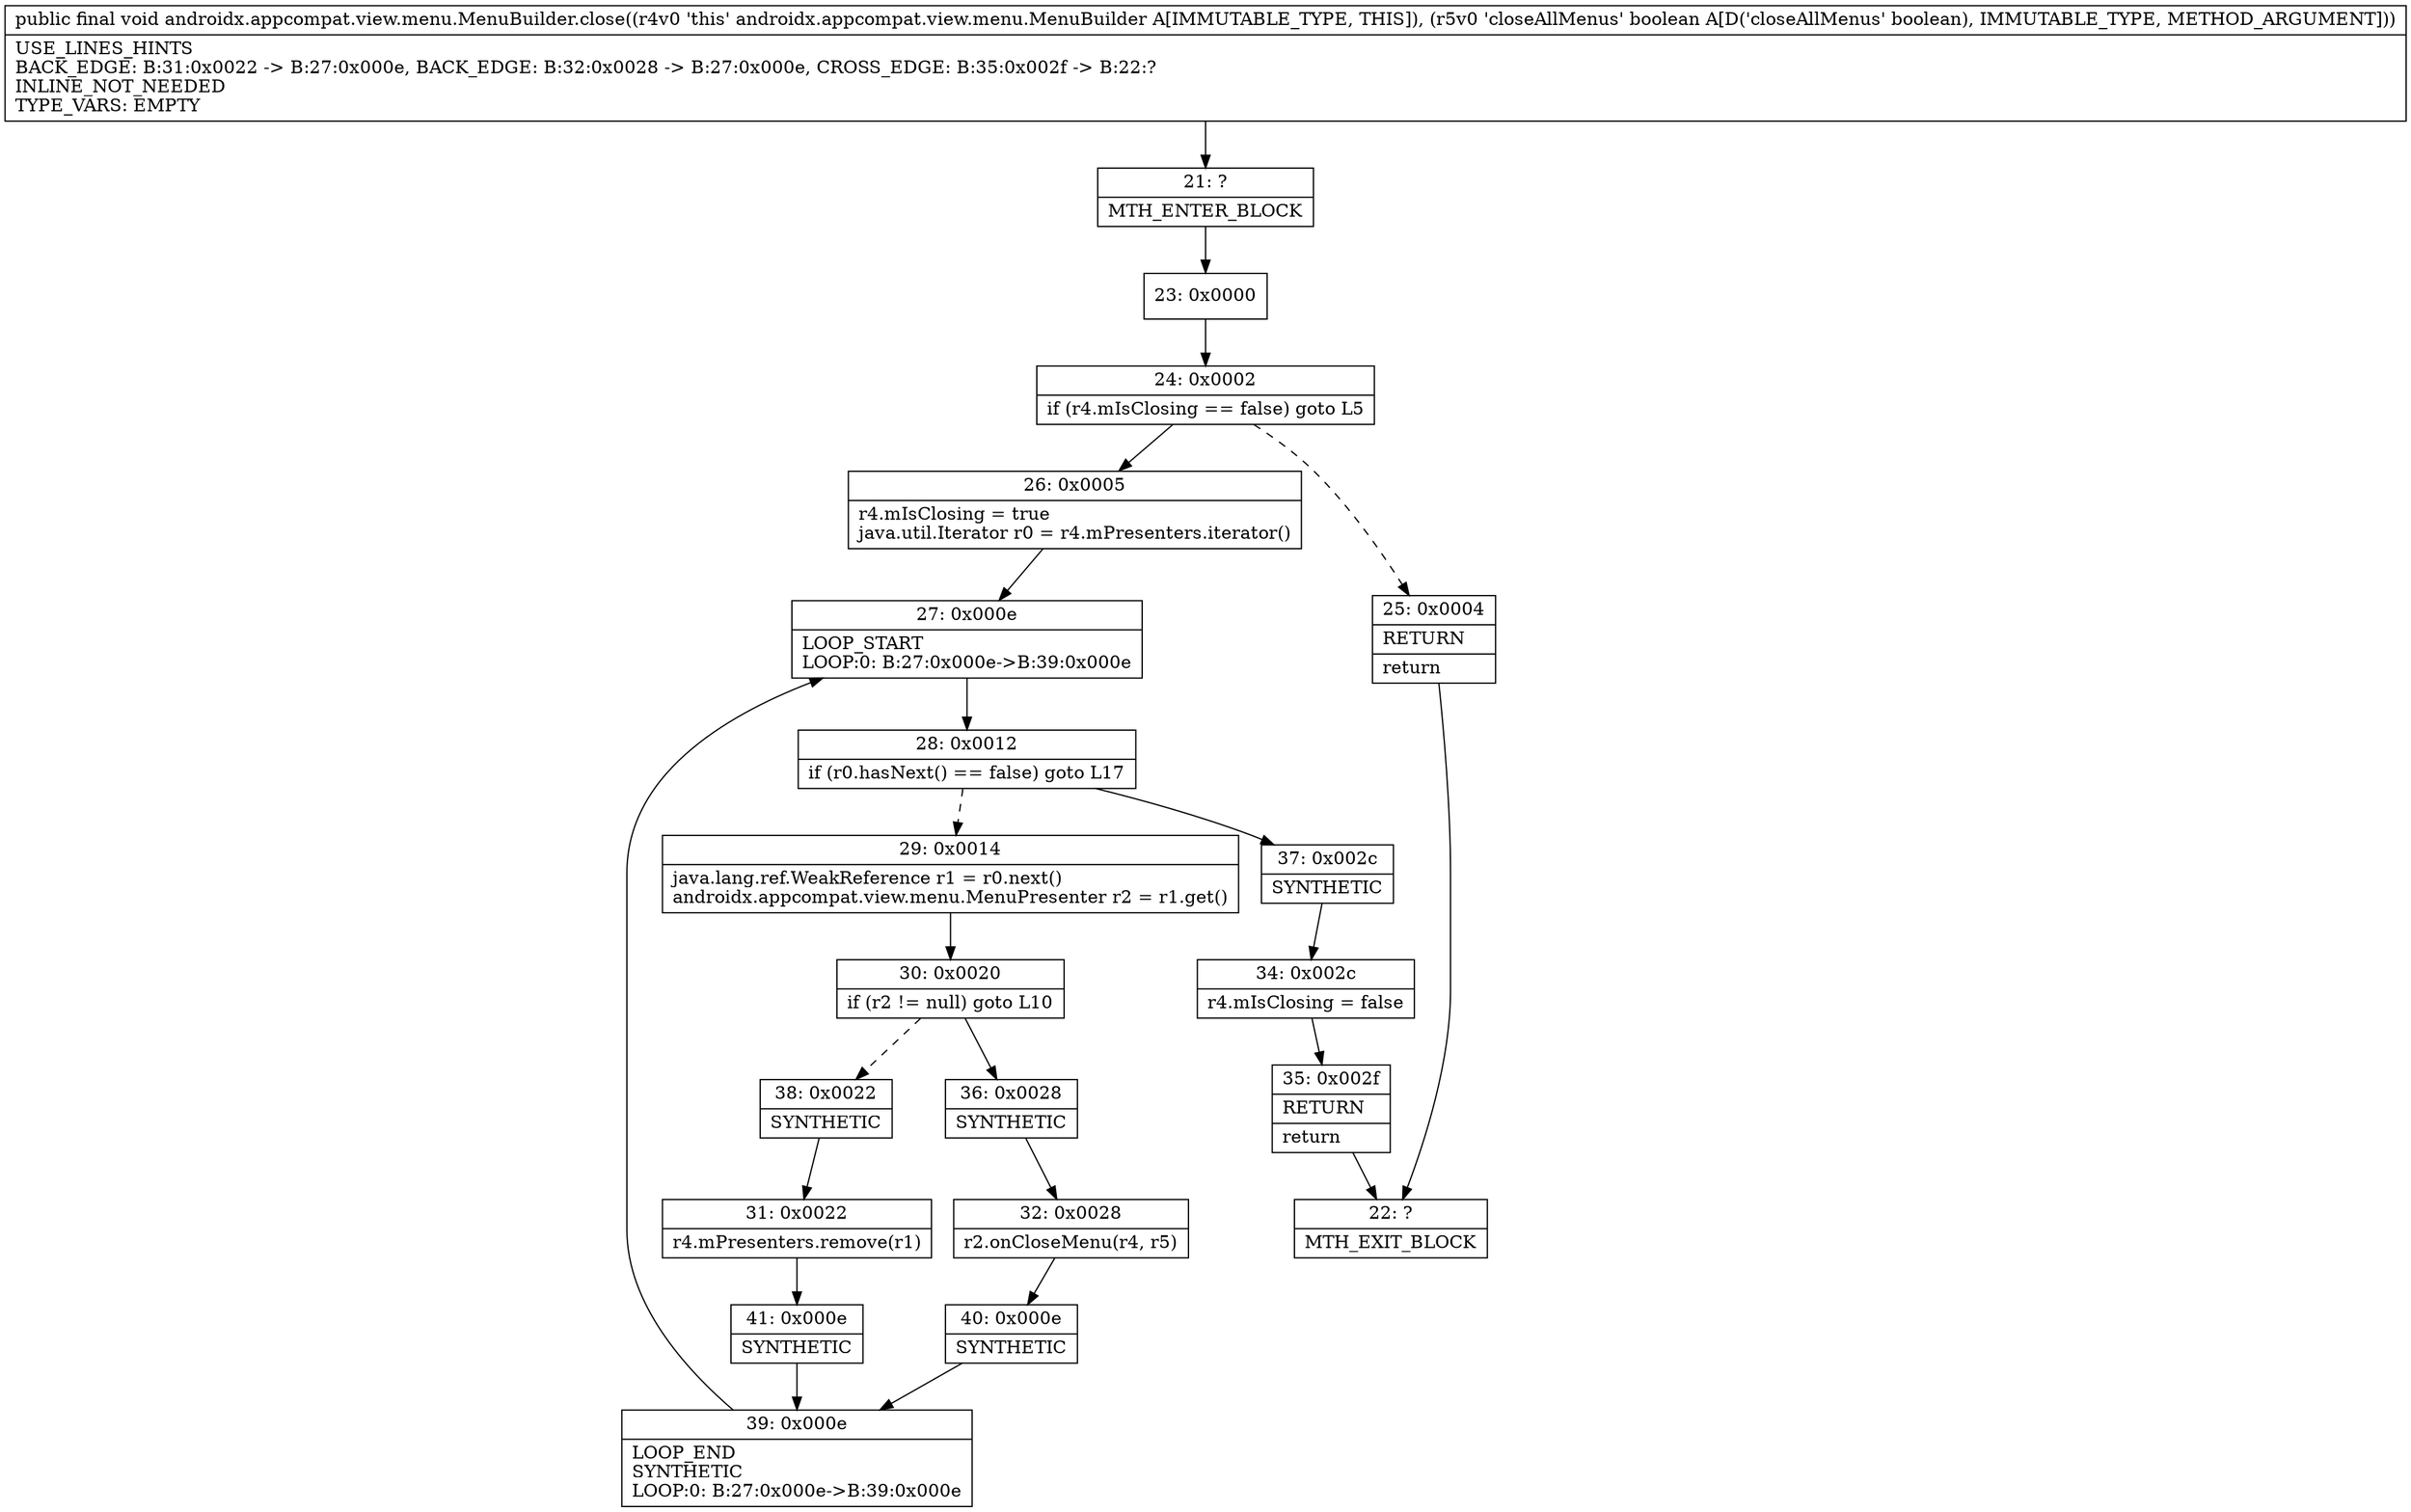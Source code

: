 digraph "CFG forandroidx.appcompat.view.menu.MenuBuilder.close(Z)V" {
Node_21 [shape=record,label="{21\:\ ?|MTH_ENTER_BLOCK\l}"];
Node_23 [shape=record,label="{23\:\ 0x0000}"];
Node_24 [shape=record,label="{24\:\ 0x0002|if (r4.mIsClosing == false) goto L5\l}"];
Node_25 [shape=record,label="{25\:\ 0x0004|RETURN\l|return\l}"];
Node_22 [shape=record,label="{22\:\ ?|MTH_EXIT_BLOCK\l}"];
Node_26 [shape=record,label="{26\:\ 0x0005|r4.mIsClosing = true\ljava.util.Iterator r0 = r4.mPresenters.iterator()\l}"];
Node_27 [shape=record,label="{27\:\ 0x000e|LOOP_START\lLOOP:0: B:27:0x000e\-\>B:39:0x000e\l}"];
Node_28 [shape=record,label="{28\:\ 0x0012|if (r0.hasNext() == false) goto L17\l}"];
Node_29 [shape=record,label="{29\:\ 0x0014|java.lang.ref.WeakReference r1 = r0.next()\landroidx.appcompat.view.menu.MenuPresenter r2 = r1.get()\l}"];
Node_30 [shape=record,label="{30\:\ 0x0020|if (r2 != null) goto L10\l}"];
Node_36 [shape=record,label="{36\:\ 0x0028|SYNTHETIC\l}"];
Node_32 [shape=record,label="{32\:\ 0x0028|r2.onCloseMenu(r4, r5)\l}"];
Node_40 [shape=record,label="{40\:\ 0x000e|SYNTHETIC\l}"];
Node_39 [shape=record,label="{39\:\ 0x000e|LOOP_END\lSYNTHETIC\lLOOP:0: B:27:0x000e\-\>B:39:0x000e\l}"];
Node_38 [shape=record,label="{38\:\ 0x0022|SYNTHETIC\l}"];
Node_31 [shape=record,label="{31\:\ 0x0022|r4.mPresenters.remove(r1)\l}"];
Node_41 [shape=record,label="{41\:\ 0x000e|SYNTHETIC\l}"];
Node_37 [shape=record,label="{37\:\ 0x002c|SYNTHETIC\l}"];
Node_34 [shape=record,label="{34\:\ 0x002c|r4.mIsClosing = false\l}"];
Node_35 [shape=record,label="{35\:\ 0x002f|RETURN\l|return\l}"];
MethodNode[shape=record,label="{public final void androidx.appcompat.view.menu.MenuBuilder.close((r4v0 'this' androidx.appcompat.view.menu.MenuBuilder A[IMMUTABLE_TYPE, THIS]), (r5v0 'closeAllMenus' boolean A[D('closeAllMenus' boolean), IMMUTABLE_TYPE, METHOD_ARGUMENT]))  | USE_LINES_HINTS\lBACK_EDGE: B:31:0x0022 \-\> B:27:0x000e, BACK_EDGE: B:32:0x0028 \-\> B:27:0x000e, CROSS_EDGE: B:35:0x002f \-\> B:22:?\lINLINE_NOT_NEEDED\lTYPE_VARS: EMPTY\l}"];
MethodNode -> Node_21;Node_21 -> Node_23;
Node_23 -> Node_24;
Node_24 -> Node_25[style=dashed];
Node_24 -> Node_26;
Node_25 -> Node_22;
Node_26 -> Node_27;
Node_27 -> Node_28;
Node_28 -> Node_29[style=dashed];
Node_28 -> Node_37;
Node_29 -> Node_30;
Node_30 -> Node_36;
Node_30 -> Node_38[style=dashed];
Node_36 -> Node_32;
Node_32 -> Node_40;
Node_40 -> Node_39;
Node_39 -> Node_27;
Node_38 -> Node_31;
Node_31 -> Node_41;
Node_41 -> Node_39;
Node_37 -> Node_34;
Node_34 -> Node_35;
Node_35 -> Node_22;
}

